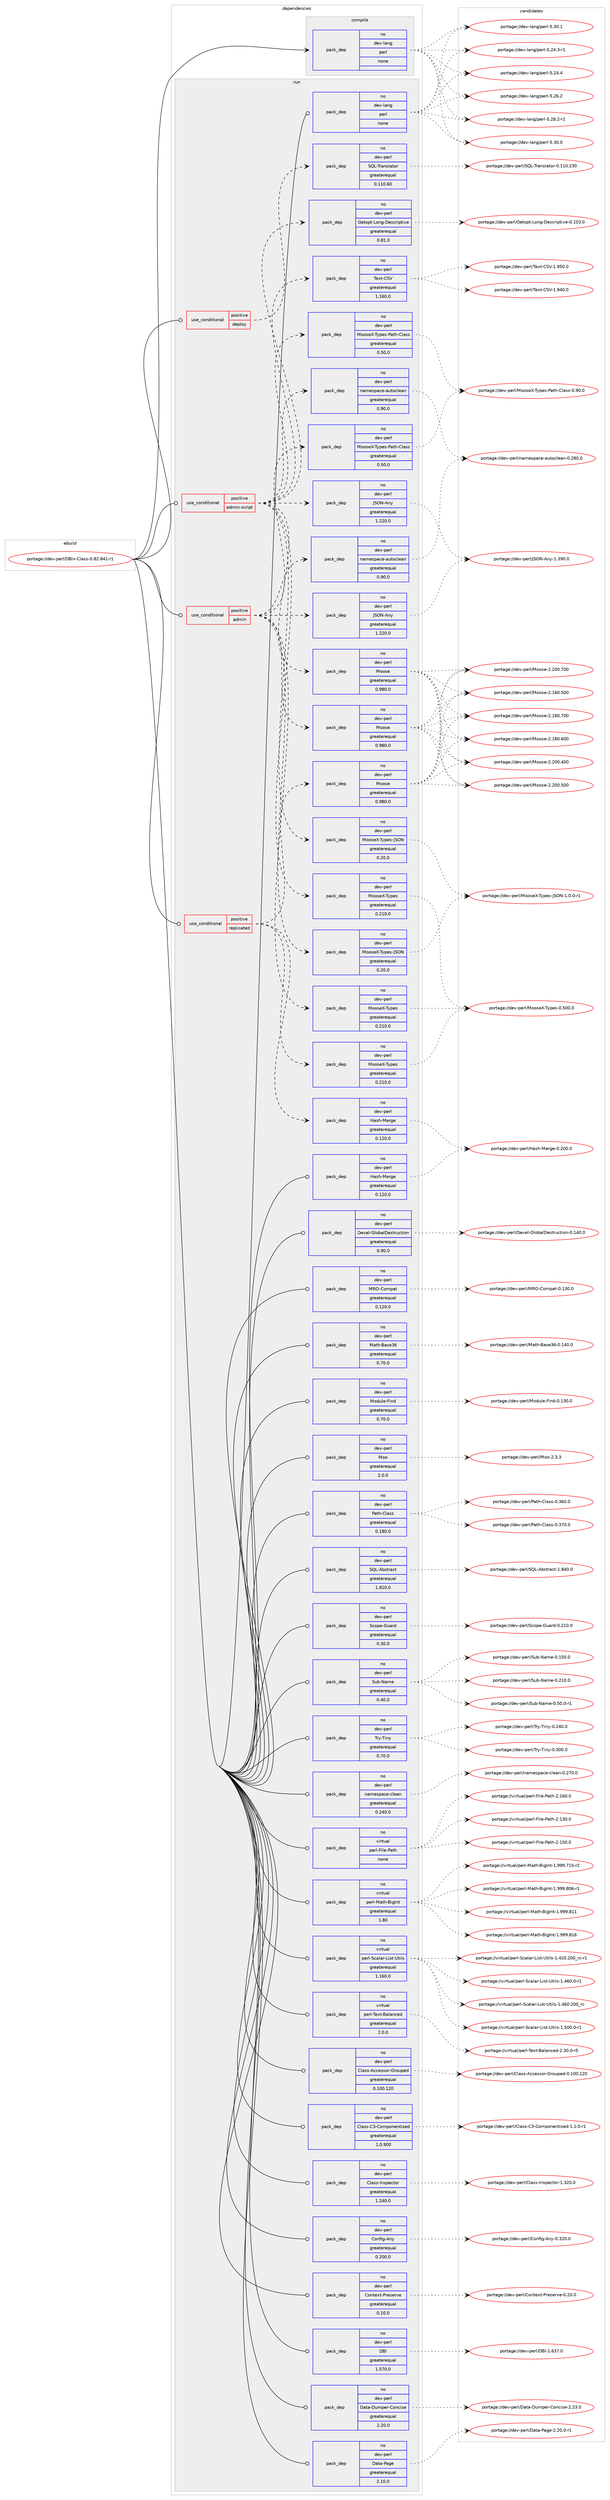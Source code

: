 digraph prolog {

# *************
# Graph options
# *************

newrank=true;
concentrate=true;
compound=true;
graph [rankdir=LR,fontname=Helvetica,fontsize=10,ranksep=1.5];#, ranksep=2.5, nodesep=0.2];
edge  [arrowhead=vee];
node  [fontname=Helvetica,fontsize=10];

# **********
# The ebuild
# **********

subgraph cluster_leftcol {
color=gray;
rank=same;
label=<<i>ebuild</i>>;
id [label="portage://dev-perl/DBIx-Class-0.82.841-r1", color=red, width=4, href="../dev-perl/DBIx-Class-0.82.841-r1.svg"];
}

# ****************
# The dependencies
# ****************

subgraph cluster_midcol {
color=gray;
label=<<i>dependencies</i>>;
subgraph cluster_compile {
fillcolor="#eeeeee";
style=filled;
label=<<i>compile</i>>;
subgraph pack84676 {
dependency110610 [label=<<TABLE BORDER="0" CELLBORDER="1" CELLSPACING="0" CELLPADDING="4" WIDTH="220"><TR><TD ROWSPAN="6" CELLPADDING="30">pack_dep</TD></TR><TR><TD WIDTH="110">no</TD></TR><TR><TD>dev-lang</TD></TR><TR><TD>perl</TD></TR><TR><TD>none</TD></TR><TR><TD></TD></TR></TABLE>>, shape=none, color=blue];
}
id:e -> dependency110610:w [weight=20,style="solid",arrowhead="vee"];
}
subgraph cluster_compileandrun {
fillcolor="#eeeeee";
style=filled;
label=<<i>compile and run</i>>;
}
subgraph cluster_run {
fillcolor="#eeeeee";
style=filled;
label=<<i>run</i>>;
subgraph cond22758 {
dependency110611 [label=<<TABLE BORDER="0" CELLBORDER="1" CELLSPACING="0" CELLPADDING="4"><TR><TD ROWSPAN="3" CELLPADDING="10">use_conditional</TD></TR><TR><TD>positive</TD></TR><TR><TD>admin</TD></TR></TABLE>>, shape=none, color=red];
subgraph pack84677 {
dependency110612 [label=<<TABLE BORDER="0" CELLBORDER="1" CELLSPACING="0" CELLPADDING="4" WIDTH="220"><TR><TD ROWSPAN="6" CELLPADDING="30">pack_dep</TD></TR><TR><TD WIDTH="110">no</TD></TR><TR><TD>dev-perl</TD></TR><TR><TD>Moose</TD></TR><TR><TD>greaterequal</TD></TR><TR><TD>0.980.0</TD></TR></TABLE>>, shape=none, color=blue];
}
dependency110611:e -> dependency110612:w [weight=20,style="dashed",arrowhead="vee"];
subgraph pack84678 {
dependency110613 [label=<<TABLE BORDER="0" CELLBORDER="1" CELLSPACING="0" CELLPADDING="4" WIDTH="220"><TR><TD ROWSPAN="6" CELLPADDING="30">pack_dep</TD></TR><TR><TD WIDTH="110">no</TD></TR><TR><TD>dev-perl</TD></TR><TR><TD>MooseX-Types</TD></TR><TR><TD>greaterequal</TD></TR><TR><TD>0.210.0</TD></TR></TABLE>>, shape=none, color=blue];
}
dependency110611:e -> dependency110613:w [weight=20,style="dashed",arrowhead="vee"];
subgraph pack84679 {
dependency110614 [label=<<TABLE BORDER="0" CELLBORDER="1" CELLSPACING="0" CELLPADDING="4" WIDTH="220"><TR><TD ROWSPAN="6" CELLPADDING="30">pack_dep</TD></TR><TR><TD WIDTH="110">no</TD></TR><TR><TD>dev-perl</TD></TR><TR><TD>JSON-Any</TD></TR><TR><TD>greaterequal</TD></TR><TR><TD>1.220.0</TD></TR></TABLE>>, shape=none, color=blue];
}
dependency110611:e -> dependency110614:w [weight=20,style="dashed",arrowhead="vee"];
subgraph pack84680 {
dependency110615 [label=<<TABLE BORDER="0" CELLBORDER="1" CELLSPACING="0" CELLPADDING="4" WIDTH="220"><TR><TD ROWSPAN="6" CELLPADDING="30">pack_dep</TD></TR><TR><TD WIDTH="110">no</TD></TR><TR><TD>dev-perl</TD></TR><TR><TD>MooseX-Types-JSON</TD></TR><TR><TD>greaterequal</TD></TR><TR><TD>0.20.0</TD></TR></TABLE>>, shape=none, color=blue];
}
dependency110611:e -> dependency110615:w [weight=20,style="dashed",arrowhead="vee"];
subgraph pack84681 {
dependency110616 [label=<<TABLE BORDER="0" CELLBORDER="1" CELLSPACING="0" CELLPADDING="4" WIDTH="220"><TR><TD ROWSPAN="6" CELLPADDING="30">pack_dep</TD></TR><TR><TD WIDTH="110">no</TD></TR><TR><TD>dev-perl</TD></TR><TR><TD>MooseX-Types-Path-Class</TD></TR><TR><TD>greaterequal</TD></TR><TR><TD>0.50.0</TD></TR></TABLE>>, shape=none, color=blue];
}
dependency110611:e -> dependency110616:w [weight=20,style="dashed",arrowhead="vee"];
subgraph pack84682 {
dependency110617 [label=<<TABLE BORDER="0" CELLBORDER="1" CELLSPACING="0" CELLPADDING="4" WIDTH="220"><TR><TD ROWSPAN="6" CELLPADDING="30">pack_dep</TD></TR><TR><TD WIDTH="110">no</TD></TR><TR><TD>dev-perl</TD></TR><TR><TD>namespace-autoclean</TD></TR><TR><TD>greaterequal</TD></TR><TR><TD>0.90.0</TD></TR></TABLE>>, shape=none, color=blue];
}
dependency110611:e -> dependency110617:w [weight=20,style="dashed",arrowhead="vee"];
}
id:e -> dependency110611:w [weight=20,style="solid",arrowhead="odot"];
subgraph cond22759 {
dependency110618 [label=<<TABLE BORDER="0" CELLBORDER="1" CELLSPACING="0" CELLPADDING="4"><TR><TD ROWSPAN="3" CELLPADDING="10">use_conditional</TD></TR><TR><TD>positive</TD></TR><TR><TD>admin-script</TD></TR></TABLE>>, shape=none, color=red];
subgraph pack84683 {
dependency110619 [label=<<TABLE BORDER="0" CELLBORDER="1" CELLSPACING="0" CELLPADDING="4" WIDTH="220"><TR><TD ROWSPAN="6" CELLPADDING="30">pack_dep</TD></TR><TR><TD WIDTH="110">no</TD></TR><TR><TD>dev-perl</TD></TR><TR><TD>Moose</TD></TR><TR><TD>greaterequal</TD></TR><TR><TD>0.980.0</TD></TR></TABLE>>, shape=none, color=blue];
}
dependency110618:e -> dependency110619:w [weight=20,style="dashed",arrowhead="vee"];
subgraph pack84684 {
dependency110620 [label=<<TABLE BORDER="0" CELLBORDER="1" CELLSPACING="0" CELLPADDING="4" WIDTH="220"><TR><TD ROWSPAN="6" CELLPADDING="30">pack_dep</TD></TR><TR><TD WIDTH="110">no</TD></TR><TR><TD>dev-perl</TD></TR><TR><TD>MooseX-Types</TD></TR><TR><TD>greaterequal</TD></TR><TR><TD>0.210.0</TD></TR></TABLE>>, shape=none, color=blue];
}
dependency110618:e -> dependency110620:w [weight=20,style="dashed",arrowhead="vee"];
subgraph pack84685 {
dependency110621 [label=<<TABLE BORDER="0" CELLBORDER="1" CELLSPACING="0" CELLPADDING="4" WIDTH="220"><TR><TD ROWSPAN="6" CELLPADDING="30">pack_dep</TD></TR><TR><TD WIDTH="110">no</TD></TR><TR><TD>dev-perl</TD></TR><TR><TD>JSON-Any</TD></TR><TR><TD>greaterequal</TD></TR><TR><TD>1.220.0</TD></TR></TABLE>>, shape=none, color=blue];
}
dependency110618:e -> dependency110621:w [weight=20,style="dashed",arrowhead="vee"];
subgraph pack84686 {
dependency110622 [label=<<TABLE BORDER="0" CELLBORDER="1" CELLSPACING="0" CELLPADDING="4" WIDTH="220"><TR><TD ROWSPAN="6" CELLPADDING="30">pack_dep</TD></TR><TR><TD WIDTH="110">no</TD></TR><TR><TD>dev-perl</TD></TR><TR><TD>MooseX-Types-JSON</TD></TR><TR><TD>greaterequal</TD></TR><TR><TD>0.20.0</TD></TR></TABLE>>, shape=none, color=blue];
}
dependency110618:e -> dependency110622:w [weight=20,style="dashed",arrowhead="vee"];
subgraph pack84687 {
dependency110623 [label=<<TABLE BORDER="0" CELLBORDER="1" CELLSPACING="0" CELLPADDING="4" WIDTH="220"><TR><TD ROWSPAN="6" CELLPADDING="30">pack_dep</TD></TR><TR><TD WIDTH="110">no</TD></TR><TR><TD>dev-perl</TD></TR><TR><TD>MooseX-Types-Path-Class</TD></TR><TR><TD>greaterequal</TD></TR><TR><TD>0.50.0</TD></TR></TABLE>>, shape=none, color=blue];
}
dependency110618:e -> dependency110623:w [weight=20,style="dashed",arrowhead="vee"];
subgraph pack84688 {
dependency110624 [label=<<TABLE BORDER="0" CELLBORDER="1" CELLSPACING="0" CELLPADDING="4" WIDTH="220"><TR><TD ROWSPAN="6" CELLPADDING="30">pack_dep</TD></TR><TR><TD WIDTH="110">no</TD></TR><TR><TD>dev-perl</TD></TR><TR><TD>namespace-autoclean</TD></TR><TR><TD>greaterequal</TD></TR><TR><TD>0.90.0</TD></TR></TABLE>>, shape=none, color=blue];
}
dependency110618:e -> dependency110624:w [weight=20,style="dashed",arrowhead="vee"];
subgraph pack84689 {
dependency110625 [label=<<TABLE BORDER="0" CELLBORDER="1" CELLSPACING="0" CELLPADDING="4" WIDTH="220"><TR><TD ROWSPAN="6" CELLPADDING="30">pack_dep</TD></TR><TR><TD WIDTH="110">no</TD></TR><TR><TD>dev-perl</TD></TR><TR><TD>Getopt-Long-Descriptive</TD></TR><TR><TD>greaterequal</TD></TR><TR><TD>0.81.0</TD></TR></TABLE>>, shape=none, color=blue];
}
dependency110618:e -> dependency110625:w [weight=20,style="dashed",arrowhead="vee"];
subgraph pack84690 {
dependency110626 [label=<<TABLE BORDER="0" CELLBORDER="1" CELLSPACING="0" CELLPADDING="4" WIDTH="220"><TR><TD ROWSPAN="6" CELLPADDING="30">pack_dep</TD></TR><TR><TD WIDTH="110">no</TD></TR><TR><TD>dev-perl</TD></TR><TR><TD>Text-CSV</TD></TR><TR><TD>greaterequal</TD></TR><TR><TD>1.160.0</TD></TR></TABLE>>, shape=none, color=blue];
}
dependency110618:e -> dependency110626:w [weight=20,style="dashed",arrowhead="vee"];
}
id:e -> dependency110618:w [weight=20,style="solid",arrowhead="odot"];
subgraph cond22760 {
dependency110627 [label=<<TABLE BORDER="0" CELLBORDER="1" CELLSPACING="0" CELLPADDING="4"><TR><TD ROWSPAN="3" CELLPADDING="10">use_conditional</TD></TR><TR><TD>positive</TD></TR><TR><TD>deploy</TD></TR></TABLE>>, shape=none, color=red];
subgraph pack84691 {
dependency110628 [label=<<TABLE BORDER="0" CELLBORDER="1" CELLSPACING="0" CELLPADDING="4" WIDTH="220"><TR><TD ROWSPAN="6" CELLPADDING="30">pack_dep</TD></TR><TR><TD WIDTH="110">no</TD></TR><TR><TD>dev-perl</TD></TR><TR><TD>SQL-Translator</TD></TR><TR><TD>greaterequal</TD></TR><TR><TD>0.110.60</TD></TR></TABLE>>, shape=none, color=blue];
}
dependency110627:e -> dependency110628:w [weight=20,style="dashed",arrowhead="vee"];
}
id:e -> dependency110627:w [weight=20,style="solid",arrowhead="odot"];
subgraph cond22761 {
dependency110629 [label=<<TABLE BORDER="0" CELLBORDER="1" CELLSPACING="0" CELLPADDING="4"><TR><TD ROWSPAN="3" CELLPADDING="10">use_conditional</TD></TR><TR><TD>positive</TD></TR><TR><TD>replicated</TD></TR></TABLE>>, shape=none, color=red];
subgraph pack84692 {
dependency110630 [label=<<TABLE BORDER="0" CELLBORDER="1" CELLSPACING="0" CELLPADDING="4" WIDTH="220"><TR><TD ROWSPAN="6" CELLPADDING="30">pack_dep</TD></TR><TR><TD WIDTH="110">no</TD></TR><TR><TD>dev-perl</TD></TR><TR><TD>Moose</TD></TR><TR><TD>greaterequal</TD></TR><TR><TD>0.980.0</TD></TR></TABLE>>, shape=none, color=blue];
}
dependency110629:e -> dependency110630:w [weight=20,style="dashed",arrowhead="vee"];
subgraph pack84693 {
dependency110631 [label=<<TABLE BORDER="0" CELLBORDER="1" CELLSPACING="0" CELLPADDING="4" WIDTH="220"><TR><TD ROWSPAN="6" CELLPADDING="30">pack_dep</TD></TR><TR><TD WIDTH="110">no</TD></TR><TR><TD>dev-perl</TD></TR><TR><TD>MooseX-Types</TD></TR><TR><TD>greaterequal</TD></TR><TR><TD>0.210.0</TD></TR></TABLE>>, shape=none, color=blue];
}
dependency110629:e -> dependency110631:w [weight=20,style="dashed",arrowhead="vee"];
subgraph pack84694 {
dependency110632 [label=<<TABLE BORDER="0" CELLBORDER="1" CELLSPACING="0" CELLPADDING="4" WIDTH="220"><TR><TD ROWSPAN="6" CELLPADDING="30">pack_dep</TD></TR><TR><TD WIDTH="110">no</TD></TR><TR><TD>dev-perl</TD></TR><TR><TD>Hash-Merge</TD></TR><TR><TD>greaterequal</TD></TR><TR><TD>0.120.0</TD></TR></TABLE>>, shape=none, color=blue];
}
dependency110629:e -> dependency110632:w [weight=20,style="dashed",arrowhead="vee"];
}
id:e -> dependency110629:w [weight=20,style="solid",arrowhead="odot"];
subgraph pack84695 {
dependency110633 [label=<<TABLE BORDER="0" CELLBORDER="1" CELLSPACING="0" CELLPADDING="4" WIDTH="220"><TR><TD ROWSPAN="6" CELLPADDING="30">pack_dep</TD></TR><TR><TD WIDTH="110">no</TD></TR><TR><TD>dev-lang</TD></TR><TR><TD>perl</TD></TR><TR><TD>none</TD></TR><TR><TD></TD></TR></TABLE>>, shape=none, color=blue];
}
id:e -> dependency110633:w [weight=20,style="solid",arrowhead="odot"];
subgraph pack84696 {
dependency110634 [label=<<TABLE BORDER="0" CELLBORDER="1" CELLSPACING="0" CELLPADDING="4" WIDTH="220"><TR><TD ROWSPAN="6" CELLPADDING="30">pack_dep</TD></TR><TR><TD WIDTH="110">no</TD></TR><TR><TD>dev-perl</TD></TR><TR><TD>Class-Accessor-Grouped</TD></TR><TR><TD>greaterequal</TD></TR><TR><TD>0.100.120</TD></TR></TABLE>>, shape=none, color=blue];
}
id:e -> dependency110634:w [weight=20,style="solid",arrowhead="odot"];
subgraph pack84697 {
dependency110635 [label=<<TABLE BORDER="0" CELLBORDER="1" CELLSPACING="0" CELLPADDING="4" WIDTH="220"><TR><TD ROWSPAN="6" CELLPADDING="30">pack_dep</TD></TR><TR><TD WIDTH="110">no</TD></TR><TR><TD>dev-perl</TD></TR><TR><TD>Class-C3-Componentised</TD></TR><TR><TD>greaterequal</TD></TR><TR><TD>1.0.900</TD></TR></TABLE>>, shape=none, color=blue];
}
id:e -> dependency110635:w [weight=20,style="solid",arrowhead="odot"];
subgraph pack84698 {
dependency110636 [label=<<TABLE BORDER="0" CELLBORDER="1" CELLSPACING="0" CELLPADDING="4" WIDTH="220"><TR><TD ROWSPAN="6" CELLPADDING="30">pack_dep</TD></TR><TR><TD WIDTH="110">no</TD></TR><TR><TD>dev-perl</TD></TR><TR><TD>Class-Inspector</TD></TR><TR><TD>greaterequal</TD></TR><TR><TD>1.240.0</TD></TR></TABLE>>, shape=none, color=blue];
}
id:e -> dependency110636:w [weight=20,style="solid",arrowhead="odot"];
subgraph pack84699 {
dependency110637 [label=<<TABLE BORDER="0" CELLBORDER="1" CELLSPACING="0" CELLPADDING="4" WIDTH="220"><TR><TD ROWSPAN="6" CELLPADDING="30">pack_dep</TD></TR><TR><TD WIDTH="110">no</TD></TR><TR><TD>dev-perl</TD></TR><TR><TD>Config-Any</TD></TR><TR><TD>greaterequal</TD></TR><TR><TD>0.200.0</TD></TR></TABLE>>, shape=none, color=blue];
}
id:e -> dependency110637:w [weight=20,style="solid",arrowhead="odot"];
subgraph pack84700 {
dependency110638 [label=<<TABLE BORDER="0" CELLBORDER="1" CELLSPACING="0" CELLPADDING="4" WIDTH="220"><TR><TD ROWSPAN="6" CELLPADDING="30">pack_dep</TD></TR><TR><TD WIDTH="110">no</TD></TR><TR><TD>dev-perl</TD></TR><TR><TD>Context-Preserve</TD></TR><TR><TD>greaterequal</TD></TR><TR><TD>0.10.0</TD></TR></TABLE>>, shape=none, color=blue];
}
id:e -> dependency110638:w [weight=20,style="solid",arrowhead="odot"];
subgraph pack84701 {
dependency110639 [label=<<TABLE BORDER="0" CELLBORDER="1" CELLSPACING="0" CELLPADDING="4" WIDTH="220"><TR><TD ROWSPAN="6" CELLPADDING="30">pack_dep</TD></TR><TR><TD WIDTH="110">no</TD></TR><TR><TD>dev-perl</TD></TR><TR><TD>DBI</TD></TR><TR><TD>greaterequal</TD></TR><TR><TD>1.570.0</TD></TR></TABLE>>, shape=none, color=blue];
}
id:e -> dependency110639:w [weight=20,style="solid",arrowhead="odot"];
subgraph pack84702 {
dependency110640 [label=<<TABLE BORDER="0" CELLBORDER="1" CELLSPACING="0" CELLPADDING="4" WIDTH="220"><TR><TD ROWSPAN="6" CELLPADDING="30">pack_dep</TD></TR><TR><TD WIDTH="110">no</TD></TR><TR><TD>dev-perl</TD></TR><TR><TD>Data-Dumper-Concise</TD></TR><TR><TD>greaterequal</TD></TR><TR><TD>2.20.0</TD></TR></TABLE>>, shape=none, color=blue];
}
id:e -> dependency110640:w [weight=20,style="solid",arrowhead="odot"];
subgraph pack84703 {
dependency110641 [label=<<TABLE BORDER="0" CELLBORDER="1" CELLSPACING="0" CELLPADDING="4" WIDTH="220"><TR><TD ROWSPAN="6" CELLPADDING="30">pack_dep</TD></TR><TR><TD WIDTH="110">no</TD></TR><TR><TD>dev-perl</TD></TR><TR><TD>Data-Page</TD></TR><TR><TD>greaterequal</TD></TR><TR><TD>2.10.0</TD></TR></TABLE>>, shape=none, color=blue];
}
id:e -> dependency110641:w [weight=20,style="solid",arrowhead="odot"];
subgraph pack84704 {
dependency110642 [label=<<TABLE BORDER="0" CELLBORDER="1" CELLSPACING="0" CELLPADDING="4" WIDTH="220"><TR><TD ROWSPAN="6" CELLPADDING="30">pack_dep</TD></TR><TR><TD WIDTH="110">no</TD></TR><TR><TD>dev-perl</TD></TR><TR><TD>Devel-GlobalDestruction</TD></TR><TR><TD>greaterequal</TD></TR><TR><TD>0.90.0</TD></TR></TABLE>>, shape=none, color=blue];
}
id:e -> dependency110642:w [weight=20,style="solid",arrowhead="odot"];
subgraph pack84705 {
dependency110643 [label=<<TABLE BORDER="0" CELLBORDER="1" CELLSPACING="0" CELLPADDING="4" WIDTH="220"><TR><TD ROWSPAN="6" CELLPADDING="30">pack_dep</TD></TR><TR><TD WIDTH="110">no</TD></TR><TR><TD>dev-perl</TD></TR><TR><TD>Hash-Merge</TD></TR><TR><TD>greaterequal</TD></TR><TR><TD>0.120.0</TD></TR></TABLE>>, shape=none, color=blue];
}
id:e -> dependency110643:w [weight=20,style="solid",arrowhead="odot"];
subgraph pack84706 {
dependency110644 [label=<<TABLE BORDER="0" CELLBORDER="1" CELLSPACING="0" CELLPADDING="4" WIDTH="220"><TR><TD ROWSPAN="6" CELLPADDING="30">pack_dep</TD></TR><TR><TD WIDTH="110">no</TD></TR><TR><TD>dev-perl</TD></TR><TR><TD>MRO-Compat</TD></TR><TR><TD>greaterequal</TD></TR><TR><TD>0.120.0</TD></TR></TABLE>>, shape=none, color=blue];
}
id:e -> dependency110644:w [weight=20,style="solid",arrowhead="odot"];
subgraph pack84707 {
dependency110645 [label=<<TABLE BORDER="0" CELLBORDER="1" CELLSPACING="0" CELLPADDING="4" WIDTH="220"><TR><TD ROWSPAN="6" CELLPADDING="30">pack_dep</TD></TR><TR><TD WIDTH="110">no</TD></TR><TR><TD>dev-perl</TD></TR><TR><TD>Math-Base36</TD></TR><TR><TD>greaterequal</TD></TR><TR><TD>0.70.0</TD></TR></TABLE>>, shape=none, color=blue];
}
id:e -> dependency110645:w [weight=20,style="solid",arrowhead="odot"];
subgraph pack84708 {
dependency110646 [label=<<TABLE BORDER="0" CELLBORDER="1" CELLSPACING="0" CELLPADDING="4" WIDTH="220"><TR><TD ROWSPAN="6" CELLPADDING="30">pack_dep</TD></TR><TR><TD WIDTH="110">no</TD></TR><TR><TD>dev-perl</TD></TR><TR><TD>Module-Find</TD></TR><TR><TD>greaterequal</TD></TR><TR><TD>0.70.0</TD></TR></TABLE>>, shape=none, color=blue];
}
id:e -> dependency110646:w [weight=20,style="solid",arrowhead="odot"];
subgraph pack84709 {
dependency110647 [label=<<TABLE BORDER="0" CELLBORDER="1" CELLSPACING="0" CELLPADDING="4" WIDTH="220"><TR><TD ROWSPAN="6" CELLPADDING="30">pack_dep</TD></TR><TR><TD WIDTH="110">no</TD></TR><TR><TD>dev-perl</TD></TR><TR><TD>Moo</TD></TR><TR><TD>greaterequal</TD></TR><TR><TD>2.0.0</TD></TR></TABLE>>, shape=none, color=blue];
}
id:e -> dependency110647:w [weight=20,style="solid",arrowhead="odot"];
subgraph pack84710 {
dependency110648 [label=<<TABLE BORDER="0" CELLBORDER="1" CELLSPACING="0" CELLPADDING="4" WIDTH="220"><TR><TD ROWSPAN="6" CELLPADDING="30">pack_dep</TD></TR><TR><TD WIDTH="110">no</TD></TR><TR><TD>dev-perl</TD></TR><TR><TD>Path-Class</TD></TR><TR><TD>greaterequal</TD></TR><TR><TD>0.180.0</TD></TR></TABLE>>, shape=none, color=blue];
}
id:e -> dependency110648:w [weight=20,style="solid",arrowhead="odot"];
subgraph pack84711 {
dependency110649 [label=<<TABLE BORDER="0" CELLBORDER="1" CELLSPACING="0" CELLPADDING="4" WIDTH="220"><TR><TD ROWSPAN="6" CELLPADDING="30">pack_dep</TD></TR><TR><TD WIDTH="110">no</TD></TR><TR><TD>dev-perl</TD></TR><TR><TD>SQL-Abstract</TD></TR><TR><TD>greaterequal</TD></TR><TR><TD>1.810.0</TD></TR></TABLE>>, shape=none, color=blue];
}
id:e -> dependency110649:w [weight=20,style="solid",arrowhead="odot"];
subgraph pack84712 {
dependency110650 [label=<<TABLE BORDER="0" CELLBORDER="1" CELLSPACING="0" CELLPADDING="4" WIDTH="220"><TR><TD ROWSPAN="6" CELLPADDING="30">pack_dep</TD></TR><TR><TD WIDTH="110">no</TD></TR><TR><TD>dev-perl</TD></TR><TR><TD>Scope-Guard</TD></TR><TR><TD>greaterequal</TD></TR><TR><TD>0.30.0</TD></TR></TABLE>>, shape=none, color=blue];
}
id:e -> dependency110650:w [weight=20,style="solid",arrowhead="odot"];
subgraph pack84713 {
dependency110651 [label=<<TABLE BORDER="0" CELLBORDER="1" CELLSPACING="0" CELLPADDING="4" WIDTH="220"><TR><TD ROWSPAN="6" CELLPADDING="30">pack_dep</TD></TR><TR><TD WIDTH="110">no</TD></TR><TR><TD>dev-perl</TD></TR><TR><TD>Sub-Name</TD></TR><TR><TD>greaterequal</TD></TR><TR><TD>0.40.0</TD></TR></TABLE>>, shape=none, color=blue];
}
id:e -> dependency110651:w [weight=20,style="solid",arrowhead="odot"];
subgraph pack84714 {
dependency110652 [label=<<TABLE BORDER="0" CELLBORDER="1" CELLSPACING="0" CELLPADDING="4" WIDTH="220"><TR><TD ROWSPAN="6" CELLPADDING="30">pack_dep</TD></TR><TR><TD WIDTH="110">no</TD></TR><TR><TD>dev-perl</TD></TR><TR><TD>Try-Tiny</TD></TR><TR><TD>greaterequal</TD></TR><TR><TD>0.70.0</TD></TR></TABLE>>, shape=none, color=blue];
}
id:e -> dependency110652:w [weight=20,style="solid",arrowhead="odot"];
subgraph pack84715 {
dependency110653 [label=<<TABLE BORDER="0" CELLBORDER="1" CELLSPACING="0" CELLPADDING="4" WIDTH="220"><TR><TD ROWSPAN="6" CELLPADDING="30">pack_dep</TD></TR><TR><TD WIDTH="110">no</TD></TR><TR><TD>dev-perl</TD></TR><TR><TD>namespace-clean</TD></TR><TR><TD>greaterequal</TD></TR><TR><TD>0.240.0</TD></TR></TABLE>>, shape=none, color=blue];
}
id:e -> dependency110653:w [weight=20,style="solid",arrowhead="odot"];
subgraph pack84716 {
dependency110654 [label=<<TABLE BORDER="0" CELLBORDER="1" CELLSPACING="0" CELLPADDING="4" WIDTH="220"><TR><TD ROWSPAN="6" CELLPADDING="30">pack_dep</TD></TR><TR><TD WIDTH="110">no</TD></TR><TR><TD>virtual</TD></TR><TR><TD>perl-File-Path</TD></TR><TR><TD>none</TD></TR><TR><TD></TD></TR></TABLE>>, shape=none, color=blue];
}
id:e -> dependency110654:w [weight=20,style="solid",arrowhead="odot"];
subgraph pack84717 {
dependency110655 [label=<<TABLE BORDER="0" CELLBORDER="1" CELLSPACING="0" CELLPADDING="4" WIDTH="220"><TR><TD ROWSPAN="6" CELLPADDING="30">pack_dep</TD></TR><TR><TD WIDTH="110">no</TD></TR><TR><TD>virtual</TD></TR><TR><TD>perl-Math-BigInt</TD></TR><TR><TD>greaterequal</TD></TR><TR><TD>1.80</TD></TR></TABLE>>, shape=none, color=blue];
}
id:e -> dependency110655:w [weight=20,style="solid",arrowhead="odot"];
subgraph pack84718 {
dependency110656 [label=<<TABLE BORDER="0" CELLBORDER="1" CELLSPACING="0" CELLPADDING="4" WIDTH="220"><TR><TD ROWSPAN="6" CELLPADDING="30">pack_dep</TD></TR><TR><TD WIDTH="110">no</TD></TR><TR><TD>virtual</TD></TR><TR><TD>perl-Scalar-List-Utils</TD></TR><TR><TD>greaterequal</TD></TR><TR><TD>1.160.0</TD></TR></TABLE>>, shape=none, color=blue];
}
id:e -> dependency110656:w [weight=20,style="solid",arrowhead="odot"];
subgraph pack84719 {
dependency110657 [label=<<TABLE BORDER="0" CELLBORDER="1" CELLSPACING="0" CELLPADDING="4" WIDTH="220"><TR><TD ROWSPAN="6" CELLPADDING="30">pack_dep</TD></TR><TR><TD WIDTH="110">no</TD></TR><TR><TD>virtual</TD></TR><TR><TD>perl-Text-Balanced</TD></TR><TR><TD>greaterequal</TD></TR><TR><TD>2.0.0</TD></TR></TABLE>>, shape=none, color=blue];
}
id:e -> dependency110657:w [weight=20,style="solid",arrowhead="odot"];
}
}

# **************
# The candidates
# **************

subgraph cluster_choices {
rank=same;
color=gray;
label=<<i>candidates</i>>;

subgraph choice84676 {
color=black;
nodesep=1;
choiceportage100101118451089711010347112101114108455346505246514511449 [label="portage://dev-lang/perl-5.24.3-r1", color=red, width=4,href="../dev-lang/perl-5.24.3-r1.svg"];
choiceportage10010111845108971101034711210111410845534650524652 [label="portage://dev-lang/perl-5.24.4", color=red, width=4,href="../dev-lang/perl-5.24.4.svg"];
choiceportage10010111845108971101034711210111410845534650544650 [label="portage://dev-lang/perl-5.26.2", color=red, width=4,href="../dev-lang/perl-5.26.2.svg"];
choiceportage100101118451089711010347112101114108455346505646504511449 [label="portage://dev-lang/perl-5.28.2-r1", color=red, width=4,href="../dev-lang/perl-5.28.2-r1.svg"];
choiceportage10010111845108971101034711210111410845534651484648 [label="portage://dev-lang/perl-5.30.0", color=red, width=4,href="../dev-lang/perl-5.30.0.svg"];
choiceportage10010111845108971101034711210111410845534651484649 [label="portage://dev-lang/perl-5.30.1", color=red, width=4,href="../dev-lang/perl-5.30.1.svg"];
dependency110610:e -> choiceportage100101118451089711010347112101114108455346505246514511449:w [style=dotted,weight="100"];
dependency110610:e -> choiceportage10010111845108971101034711210111410845534650524652:w [style=dotted,weight="100"];
dependency110610:e -> choiceportage10010111845108971101034711210111410845534650544650:w [style=dotted,weight="100"];
dependency110610:e -> choiceportage100101118451089711010347112101114108455346505646504511449:w [style=dotted,weight="100"];
dependency110610:e -> choiceportage10010111845108971101034711210111410845534651484648:w [style=dotted,weight="100"];
dependency110610:e -> choiceportage10010111845108971101034711210111410845534651484649:w [style=dotted,weight="100"];
}
subgraph choice84677 {
color=black;
nodesep=1;
choiceportage10010111845112101114108477711111111510145504649544846534848 [label="portage://dev-perl/Moose-2.160.500", color=red, width=4,href="../dev-perl/Moose-2.160.500.svg"];
choiceportage10010111845112101114108477711111111510145504649564846544848 [label="portage://dev-perl/Moose-2.180.600", color=red, width=4,href="../dev-perl/Moose-2.180.600.svg"];
choiceportage10010111845112101114108477711111111510145504649564846554848 [label="portage://dev-perl/Moose-2.180.700", color=red, width=4,href="../dev-perl/Moose-2.180.700.svg"];
choiceportage10010111845112101114108477711111111510145504650484846524848 [label="portage://dev-perl/Moose-2.200.400", color=red, width=4,href="../dev-perl/Moose-2.200.400.svg"];
choiceportage10010111845112101114108477711111111510145504650484846534848 [label="portage://dev-perl/Moose-2.200.500", color=red, width=4,href="../dev-perl/Moose-2.200.500.svg"];
choiceportage10010111845112101114108477711111111510145504650484846554848 [label="portage://dev-perl/Moose-2.200.700", color=red, width=4,href="../dev-perl/Moose-2.200.700.svg"];
dependency110612:e -> choiceportage10010111845112101114108477711111111510145504649544846534848:w [style=dotted,weight="100"];
dependency110612:e -> choiceportage10010111845112101114108477711111111510145504649564846544848:w [style=dotted,weight="100"];
dependency110612:e -> choiceportage10010111845112101114108477711111111510145504649564846554848:w [style=dotted,weight="100"];
dependency110612:e -> choiceportage10010111845112101114108477711111111510145504650484846524848:w [style=dotted,weight="100"];
dependency110612:e -> choiceportage10010111845112101114108477711111111510145504650484846534848:w [style=dotted,weight="100"];
dependency110612:e -> choiceportage10010111845112101114108477711111111510145504650484846554848:w [style=dotted,weight="100"];
}
subgraph choice84678 {
color=black;
nodesep=1;
choiceportage1001011184511210111410847771111111151018845841211121011154548465348484648 [label="portage://dev-perl/MooseX-Types-0.500.0", color=red, width=4,href="../dev-perl/MooseX-Types-0.500.0.svg"];
dependency110613:e -> choiceportage1001011184511210111410847771111111151018845841211121011154548465348484648:w [style=dotted,weight="100"];
}
subgraph choice84679 {
color=black;
nodesep=1;
choiceportage10010111845112101114108477483797845651101214549465157484648 [label="portage://dev-perl/JSON-Any-1.390.0", color=red, width=4,href="../dev-perl/JSON-Any-1.390.0.svg"];
dependency110614:e -> choiceportage10010111845112101114108477483797845651101214549465157484648:w [style=dotted,weight="100"];
}
subgraph choice84680 {
color=black;
nodesep=1;
choiceportage10010111845112101114108477711111111510188458412111210111545748379784549464846484511449 [label="portage://dev-perl/MooseX-Types-JSON-1.0.0-r1", color=red, width=4,href="../dev-perl/MooseX-Types-JSON-1.0.0-r1.svg"];
dependency110615:e -> choiceportage10010111845112101114108477711111111510188458412111210111545748379784549464846484511449:w [style=dotted,weight="100"];
}
subgraph choice84681 {
color=black;
nodesep=1;
choiceportage10010111845112101114108477711111111510188458412111210111545809711610445671089711511545484657484648 [label="portage://dev-perl/MooseX-Types-Path-Class-0.90.0", color=red, width=4,href="../dev-perl/MooseX-Types-Path-Class-0.90.0.svg"];
dependency110616:e -> choiceportage10010111845112101114108477711111111510188458412111210111545809711610445671089711511545484657484648:w [style=dotted,weight="100"];
}
subgraph choice84682 {
color=black;
nodesep=1;
choiceportage1001011184511210111410847110971091011151129799101459711711611199108101971104548465056484648 [label="portage://dev-perl/namespace-autoclean-0.280.0", color=red, width=4,href="../dev-perl/namespace-autoclean-0.280.0.svg"];
dependency110617:e -> choiceportage1001011184511210111410847110971091011151129799101459711711611199108101971104548465056484648:w [style=dotted,weight="100"];
}
subgraph choice84683 {
color=black;
nodesep=1;
choiceportage10010111845112101114108477711111111510145504649544846534848 [label="portage://dev-perl/Moose-2.160.500", color=red, width=4,href="../dev-perl/Moose-2.160.500.svg"];
choiceportage10010111845112101114108477711111111510145504649564846544848 [label="portage://dev-perl/Moose-2.180.600", color=red, width=4,href="../dev-perl/Moose-2.180.600.svg"];
choiceportage10010111845112101114108477711111111510145504649564846554848 [label="portage://dev-perl/Moose-2.180.700", color=red, width=4,href="../dev-perl/Moose-2.180.700.svg"];
choiceportage10010111845112101114108477711111111510145504650484846524848 [label="portage://dev-perl/Moose-2.200.400", color=red, width=4,href="../dev-perl/Moose-2.200.400.svg"];
choiceportage10010111845112101114108477711111111510145504650484846534848 [label="portage://dev-perl/Moose-2.200.500", color=red, width=4,href="../dev-perl/Moose-2.200.500.svg"];
choiceportage10010111845112101114108477711111111510145504650484846554848 [label="portage://dev-perl/Moose-2.200.700", color=red, width=4,href="../dev-perl/Moose-2.200.700.svg"];
dependency110619:e -> choiceportage10010111845112101114108477711111111510145504649544846534848:w [style=dotted,weight="100"];
dependency110619:e -> choiceportage10010111845112101114108477711111111510145504649564846544848:w [style=dotted,weight="100"];
dependency110619:e -> choiceportage10010111845112101114108477711111111510145504649564846554848:w [style=dotted,weight="100"];
dependency110619:e -> choiceportage10010111845112101114108477711111111510145504650484846524848:w [style=dotted,weight="100"];
dependency110619:e -> choiceportage10010111845112101114108477711111111510145504650484846534848:w [style=dotted,weight="100"];
dependency110619:e -> choiceportage10010111845112101114108477711111111510145504650484846554848:w [style=dotted,weight="100"];
}
subgraph choice84684 {
color=black;
nodesep=1;
choiceportage1001011184511210111410847771111111151018845841211121011154548465348484648 [label="portage://dev-perl/MooseX-Types-0.500.0", color=red, width=4,href="../dev-perl/MooseX-Types-0.500.0.svg"];
dependency110620:e -> choiceportage1001011184511210111410847771111111151018845841211121011154548465348484648:w [style=dotted,weight="100"];
}
subgraph choice84685 {
color=black;
nodesep=1;
choiceportage10010111845112101114108477483797845651101214549465157484648 [label="portage://dev-perl/JSON-Any-1.390.0", color=red, width=4,href="../dev-perl/JSON-Any-1.390.0.svg"];
dependency110621:e -> choiceportage10010111845112101114108477483797845651101214549465157484648:w [style=dotted,weight="100"];
}
subgraph choice84686 {
color=black;
nodesep=1;
choiceportage10010111845112101114108477711111111510188458412111210111545748379784549464846484511449 [label="portage://dev-perl/MooseX-Types-JSON-1.0.0-r1", color=red, width=4,href="../dev-perl/MooseX-Types-JSON-1.0.0-r1.svg"];
dependency110622:e -> choiceportage10010111845112101114108477711111111510188458412111210111545748379784549464846484511449:w [style=dotted,weight="100"];
}
subgraph choice84687 {
color=black;
nodesep=1;
choiceportage10010111845112101114108477711111111510188458412111210111545809711610445671089711511545484657484648 [label="portage://dev-perl/MooseX-Types-Path-Class-0.90.0", color=red, width=4,href="../dev-perl/MooseX-Types-Path-Class-0.90.0.svg"];
dependency110623:e -> choiceportage10010111845112101114108477711111111510188458412111210111545809711610445671089711511545484657484648:w [style=dotted,weight="100"];
}
subgraph choice84688 {
color=black;
nodesep=1;
choiceportage1001011184511210111410847110971091011151129799101459711711611199108101971104548465056484648 [label="portage://dev-perl/namespace-autoclean-0.280.0", color=red, width=4,href="../dev-perl/namespace-autoclean-0.280.0.svg"];
dependency110624:e -> choiceportage1001011184511210111410847110971091011151129799101459711711611199108101971104548465056484648:w [style=dotted,weight="100"];
}
subgraph choice84689 {
color=black;
nodesep=1;
choiceportage10010111845112101114108477110111611111211645761111101034568101115991141051121161051181014548464948514648 [label="portage://dev-perl/Getopt-Long-Descriptive-0.103.0", color=red, width=4,href="../dev-perl/Getopt-Long-Descriptive-0.103.0.svg"];
dependency110625:e -> choiceportage10010111845112101114108477110111611111211645761111101034568101115991141051121161051181014548464948514648:w [style=dotted,weight="100"];
}
subgraph choice84690 {
color=black;
nodesep=1;
choiceportage100101118451121011141084784101120116456783864549465752484648 [label="portage://dev-perl/Text-CSV-1.940.0", color=red, width=4,href="../dev-perl/Text-CSV-1.940.0.svg"];
choiceportage100101118451121011141084784101120116456783864549465753484648 [label="portage://dev-perl/Text-CSV-1.950.0", color=red, width=4,href="../dev-perl/Text-CSV-1.950.0.svg"];
dependency110626:e -> choiceportage100101118451121011141084784101120116456783864549465752484648:w [style=dotted,weight="100"];
dependency110626:e -> choiceportage100101118451121011141084784101120116456783864549465753484648:w [style=dotted,weight="100"];
}
subgraph choice84691 {
color=black;
nodesep=1;
choiceportage10010111845112101114108478381764584114971101151089711611111445484649494846505148 [label="portage://dev-perl/SQL-Translator-0.110.230", color=red, width=4,href="../dev-perl/SQL-Translator-0.110.230.svg"];
dependency110628:e -> choiceportage10010111845112101114108478381764584114971101151089711611111445484649494846505148:w [style=dotted,weight="100"];
}
subgraph choice84692 {
color=black;
nodesep=1;
choiceportage10010111845112101114108477711111111510145504649544846534848 [label="portage://dev-perl/Moose-2.160.500", color=red, width=4,href="../dev-perl/Moose-2.160.500.svg"];
choiceportage10010111845112101114108477711111111510145504649564846544848 [label="portage://dev-perl/Moose-2.180.600", color=red, width=4,href="../dev-perl/Moose-2.180.600.svg"];
choiceportage10010111845112101114108477711111111510145504649564846554848 [label="portage://dev-perl/Moose-2.180.700", color=red, width=4,href="../dev-perl/Moose-2.180.700.svg"];
choiceportage10010111845112101114108477711111111510145504650484846524848 [label="portage://dev-perl/Moose-2.200.400", color=red, width=4,href="../dev-perl/Moose-2.200.400.svg"];
choiceportage10010111845112101114108477711111111510145504650484846534848 [label="portage://dev-perl/Moose-2.200.500", color=red, width=4,href="../dev-perl/Moose-2.200.500.svg"];
choiceportage10010111845112101114108477711111111510145504650484846554848 [label="portage://dev-perl/Moose-2.200.700", color=red, width=4,href="../dev-perl/Moose-2.200.700.svg"];
dependency110630:e -> choiceportage10010111845112101114108477711111111510145504649544846534848:w [style=dotted,weight="100"];
dependency110630:e -> choiceportage10010111845112101114108477711111111510145504649564846544848:w [style=dotted,weight="100"];
dependency110630:e -> choiceportage10010111845112101114108477711111111510145504649564846554848:w [style=dotted,weight="100"];
dependency110630:e -> choiceportage10010111845112101114108477711111111510145504650484846524848:w [style=dotted,weight="100"];
dependency110630:e -> choiceportage10010111845112101114108477711111111510145504650484846534848:w [style=dotted,weight="100"];
dependency110630:e -> choiceportage10010111845112101114108477711111111510145504650484846554848:w [style=dotted,weight="100"];
}
subgraph choice84693 {
color=black;
nodesep=1;
choiceportage1001011184511210111410847771111111151018845841211121011154548465348484648 [label="portage://dev-perl/MooseX-Types-0.500.0", color=red, width=4,href="../dev-perl/MooseX-Types-0.500.0.svg"];
dependency110631:e -> choiceportage1001011184511210111410847771111111151018845841211121011154548465348484648:w [style=dotted,weight="100"];
}
subgraph choice84694 {
color=black;
nodesep=1;
choiceportage1001011184511210111410847729711510445771011141031014548465048484648 [label="portage://dev-perl/Hash-Merge-0.200.0", color=red, width=4,href="../dev-perl/Hash-Merge-0.200.0.svg"];
dependency110632:e -> choiceportage1001011184511210111410847729711510445771011141031014548465048484648:w [style=dotted,weight="100"];
}
subgraph choice84695 {
color=black;
nodesep=1;
choiceportage100101118451089711010347112101114108455346505246514511449 [label="portage://dev-lang/perl-5.24.3-r1", color=red, width=4,href="../dev-lang/perl-5.24.3-r1.svg"];
choiceportage10010111845108971101034711210111410845534650524652 [label="portage://dev-lang/perl-5.24.4", color=red, width=4,href="../dev-lang/perl-5.24.4.svg"];
choiceportage10010111845108971101034711210111410845534650544650 [label="portage://dev-lang/perl-5.26.2", color=red, width=4,href="../dev-lang/perl-5.26.2.svg"];
choiceportage100101118451089711010347112101114108455346505646504511449 [label="portage://dev-lang/perl-5.28.2-r1", color=red, width=4,href="../dev-lang/perl-5.28.2-r1.svg"];
choiceportage10010111845108971101034711210111410845534651484648 [label="portage://dev-lang/perl-5.30.0", color=red, width=4,href="../dev-lang/perl-5.30.0.svg"];
choiceportage10010111845108971101034711210111410845534651484649 [label="portage://dev-lang/perl-5.30.1", color=red, width=4,href="../dev-lang/perl-5.30.1.svg"];
dependency110633:e -> choiceportage100101118451089711010347112101114108455346505246514511449:w [style=dotted,weight="100"];
dependency110633:e -> choiceportage10010111845108971101034711210111410845534650524652:w [style=dotted,weight="100"];
dependency110633:e -> choiceportage10010111845108971101034711210111410845534650544650:w [style=dotted,weight="100"];
dependency110633:e -> choiceportage100101118451089711010347112101114108455346505646504511449:w [style=dotted,weight="100"];
dependency110633:e -> choiceportage10010111845108971101034711210111410845534651484648:w [style=dotted,weight="100"];
dependency110633:e -> choiceportage10010111845108971101034711210111410845534651484649:w [style=dotted,weight="100"];
}
subgraph choice84696 {
color=black;
nodesep=1;
choiceportage1001011184511210111410847671089711511545659999101115115111114457111411111711210110045484649484846495048 [label="portage://dev-perl/Class-Accessor-Grouped-0.100.120", color=red, width=4,href="../dev-perl/Class-Accessor-Grouped-0.100.120.svg"];
dependency110634:e -> choiceportage1001011184511210111410847671089711511545659999101115115111114457111411111711210110045484649484846495048:w [style=dotted,weight="100"];
}
subgraph choice84697 {
color=black;
nodesep=1;
choiceportage1001011184511210111410847671089711511545675145671111091121111101011101161051151011004549464946484511449 [label="portage://dev-perl/Class-C3-Componentised-1.1.0-r1", color=red, width=4,href="../dev-perl/Class-C3-Componentised-1.1.0-r1.svg"];
dependency110635:e -> choiceportage1001011184511210111410847671089711511545675145671111091121111101011101161051151011004549464946484511449:w [style=dotted,weight="100"];
}
subgraph choice84698 {
color=black;
nodesep=1;
choiceportage100101118451121011141084767108971151154573110115112101991161111144549465150484648 [label="portage://dev-perl/Class-Inspector-1.320.0", color=red, width=4,href="../dev-perl/Class-Inspector-1.320.0.svg"];
dependency110636:e -> choiceportage100101118451121011141084767108971151154573110115112101991161111144549465150484648:w [style=dotted,weight="100"];
}
subgraph choice84699 {
color=black;
nodesep=1;
choiceportage10010111845112101114108476711111010210510345651101214548465150484648 [label="portage://dev-perl/Config-Any-0.320.0", color=red, width=4,href="../dev-perl/Config-Any-0.320.0.svg"];
dependency110637:e -> choiceportage10010111845112101114108476711111010210510345651101214548465150484648:w [style=dotted,weight="100"];
}
subgraph choice84700 {
color=black;
nodesep=1;
choiceportage100101118451121011141084767111110116101120116458011410111510111411810145484650484648 [label="portage://dev-perl/Context-Preserve-0.20.0", color=red, width=4,href="../dev-perl/Context-Preserve-0.20.0.svg"];
dependency110638:e -> choiceportage100101118451121011141084767111110116101120116458011410111510111411810145484650484648:w [style=dotted,weight="100"];
}
subgraph choice84701 {
color=black;
nodesep=1;
choiceportage10010111845112101114108476866734549465451554648 [label="portage://dev-perl/DBI-1.637.0", color=red, width=4,href="../dev-perl/DBI-1.637.0.svg"];
dependency110639:e -> choiceportage10010111845112101114108476866734549465451554648:w [style=dotted,weight="100"];
}
subgraph choice84702 {
color=black;
nodesep=1;
choiceportage1001011184511210111410847689711697456811710911210111445671111109910511510145504650514648 [label="portage://dev-perl/Data-Dumper-Concise-2.23.0", color=red, width=4,href="../dev-perl/Data-Dumper-Concise-2.23.0.svg"];
dependency110640:e -> choiceportage1001011184511210111410847689711697456811710911210111445671111109910511510145504650514648:w [style=dotted,weight="100"];
}
subgraph choice84703 {
color=black;
nodesep=1;
choiceportage1001011184511210111410847689711697458097103101455046504846484511449 [label="portage://dev-perl/Data-Page-2.20.0-r1", color=red, width=4,href="../dev-perl/Data-Page-2.20.0-r1.svg"];
dependency110641:e -> choiceportage1001011184511210111410847689711697458097103101455046504846484511449:w [style=dotted,weight="100"];
}
subgraph choice84704 {
color=black;
nodesep=1;
choiceportage1001011184511210111410847681011181011084571108111989710868101115116114117991161051111104548464952484648 [label="portage://dev-perl/Devel-GlobalDestruction-0.140.0", color=red, width=4,href="../dev-perl/Devel-GlobalDestruction-0.140.0.svg"];
dependency110642:e -> choiceportage1001011184511210111410847681011181011084571108111989710868101115116114117991161051111104548464952484648:w [style=dotted,weight="100"];
}
subgraph choice84705 {
color=black;
nodesep=1;
choiceportage1001011184511210111410847729711510445771011141031014548465048484648 [label="portage://dev-perl/Hash-Merge-0.200.0", color=red, width=4,href="../dev-perl/Hash-Merge-0.200.0.svg"];
dependency110643:e -> choiceportage1001011184511210111410847729711510445771011141031014548465048484648:w [style=dotted,weight="100"];
}
subgraph choice84706 {
color=black;
nodesep=1;
choiceportage10010111845112101114108477782794567111109112971164548464951484648 [label="portage://dev-perl/MRO-Compat-0.130.0", color=red, width=4,href="../dev-perl/MRO-Compat-0.130.0.svg"];
dependency110644:e -> choiceportage10010111845112101114108477782794567111109112971164548464951484648:w [style=dotted,weight="100"];
}
subgraph choice84707 {
color=black;
nodesep=1;
choiceportage1001011184511210111410847779711610445669711510151544548464952484648 [label="portage://dev-perl/Math-Base36-0.140.0", color=red, width=4,href="../dev-perl/Math-Base36-0.140.0.svg"];
dependency110645:e -> choiceportage1001011184511210111410847779711610445669711510151544548464952484648:w [style=dotted,weight="100"];
}
subgraph choice84708 {
color=black;
nodesep=1;
choiceportage10010111845112101114108477711110011710810145701051101004548464951484648 [label="portage://dev-perl/Module-Find-0.130.0", color=red, width=4,href="../dev-perl/Module-Find-0.130.0.svg"];
dependency110646:e -> choiceportage10010111845112101114108477711110011710810145701051101004548464951484648:w [style=dotted,weight="100"];
}
subgraph choice84709 {
color=black;
nodesep=1;
choiceportage100101118451121011141084777111111455046514651 [label="portage://dev-perl/Moo-2.3.3", color=red, width=4,href="../dev-perl/Moo-2.3.3.svg"];
dependency110647:e -> choiceportage100101118451121011141084777111111455046514651:w [style=dotted,weight="100"];
}
subgraph choice84710 {
color=black;
nodesep=1;
choiceportage100101118451121011141084780971161044567108971151154548465154484648 [label="portage://dev-perl/Path-Class-0.360.0", color=red, width=4,href="../dev-perl/Path-Class-0.360.0.svg"];
choiceportage100101118451121011141084780971161044567108971151154548465155484648 [label="portage://dev-perl/Path-Class-0.370.0", color=red, width=4,href="../dev-perl/Path-Class-0.370.0.svg"];
dependency110648:e -> choiceportage100101118451121011141084780971161044567108971151154548465154484648:w [style=dotted,weight="100"];
dependency110648:e -> choiceportage100101118451121011141084780971161044567108971151154548465155484648:w [style=dotted,weight="100"];
}
subgraph choice84711 {
color=black;
nodesep=1;
choiceportage100101118451121011141084783817645659811511611497991164549465652484648 [label="portage://dev-perl/SQL-Abstract-1.840.0", color=red, width=4,href="../dev-perl/SQL-Abstract-1.840.0.svg"];
dependency110649:e -> choiceportage100101118451121011141084783817645659811511611497991164549465652484648:w [style=dotted,weight="100"];
}
subgraph choice84712 {
color=black;
nodesep=1;
choiceportage100101118451121011141084783991111121014571117971141004548465049484648 [label="portage://dev-perl/Scope-Guard-0.210.0", color=red, width=4,href="../dev-perl/Scope-Guard-0.210.0.svg"];
dependency110650:e -> choiceportage100101118451121011141084783991111121014571117971141004548465049484648:w [style=dotted,weight="100"];
}
subgraph choice84713 {
color=black;
nodesep=1;
choiceportage100101118451121011141084783117984578971091014548464953484648 [label="portage://dev-perl/Sub-Name-0.150.0", color=red, width=4,href="../dev-perl/Sub-Name-0.150.0.svg"];
choiceportage100101118451121011141084783117984578971091014548465049484648 [label="portage://dev-perl/Sub-Name-0.210.0", color=red, width=4,href="../dev-perl/Sub-Name-0.210.0.svg"];
choiceportage10010111845112101114108478311798457897109101454846534846484511449 [label="portage://dev-perl/Sub-Name-0.50.0-r1", color=red, width=4,href="../dev-perl/Sub-Name-0.50.0-r1.svg"];
dependency110651:e -> choiceportage100101118451121011141084783117984578971091014548464953484648:w [style=dotted,weight="100"];
dependency110651:e -> choiceportage100101118451121011141084783117984578971091014548465049484648:w [style=dotted,weight="100"];
dependency110651:e -> choiceportage10010111845112101114108478311798457897109101454846534846484511449:w [style=dotted,weight="100"];
}
subgraph choice84714 {
color=black;
nodesep=1;
choiceportage10010111845112101114108478411412145841051101214548465052484648 [label="portage://dev-perl/Try-Tiny-0.240.0", color=red, width=4,href="../dev-perl/Try-Tiny-0.240.0.svg"];
choiceportage10010111845112101114108478411412145841051101214548465148484648 [label="portage://dev-perl/Try-Tiny-0.300.0", color=red, width=4,href="../dev-perl/Try-Tiny-0.300.0.svg"];
dependency110652:e -> choiceportage10010111845112101114108478411412145841051101214548465052484648:w [style=dotted,weight="100"];
dependency110652:e -> choiceportage10010111845112101114108478411412145841051101214548465148484648:w [style=dotted,weight="100"];
}
subgraph choice84715 {
color=black;
nodesep=1;
choiceportage10010111845112101114108471109710910111511297991014599108101971104548465055484648 [label="portage://dev-perl/namespace-clean-0.270.0", color=red, width=4,href="../dev-perl/namespace-clean-0.270.0.svg"];
dependency110653:e -> choiceportage10010111845112101114108471109710910111511297991014599108101971104548465055484648:w [style=dotted,weight="100"];
}
subgraph choice84716 {
color=black;
nodesep=1;
choiceportage118105114116117971084711210111410845701051081014580971161044550464951484648 [label="portage://virtual/perl-File-Path-2.130.0", color=red, width=4,href="../virtual/perl-File-Path-2.130.0.svg"];
choiceportage118105114116117971084711210111410845701051081014580971161044550464953484648 [label="portage://virtual/perl-File-Path-2.150.0", color=red, width=4,href="../virtual/perl-File-Path-2.150.0.svg"];
choiceportage118105114116117971084711210111410845701051081014580971161044550464954484648 [label="portage://virtual/perl-File-Path-2.160.0", color=red, width=4,href="../virtual/perl-File-Path-2.160.0.svg"];
dependency110654:e -> choiceportage118105114116117971084711210111410845701051081014580971161044550464951484648:w [style=dotted,weight="100"];
dependency110654:e -> choiceportage118105114116117971084711210111410845701051081014580971161044550464953484648:w [style=dotted,weight="100"];
dependency110654:e -> choiceportage118105114116117971084711210111410845701051081014580971161044550464954484648:w [style=dotted,weight="100"];
}
subgraph choice84717 {
color=black;
nodesep=1;
choiceportage1181051141161179710847112101114108457797116104456610510373110116454946575757465549534511450 [label="portage://virtual/perl-Math-BigInt-1.999.715-r2", color=red, width=4,href="../virtual/perl-Math-BigInt-1.999.715-r2.svg"];
choiceportage1181051141161179710847112101114108457797116104456610510373110116454946575757465648544511449 [label="portage://virtual/perl-Math-BigInt-1.999.806-r1", color=red, width=4,href="../virtual/perl-Math-BigInt-1.999.806-r1.svg"];
choiceportage118105114116117971084711210111410845779711610445661051037311011645494657575746564949 [label="portage://virtual/perl-Math-BigInt-1.999.811", color=red, width=4,href="../virtual/perl-Math-BigInt-1.999.811.svg"];
choiceportage118105114116117971084711210111410845779711610445661051037311011645494657575746564954 [label="portage://virtual/perl-Math-BigInt-1.999.816", color=red, width=4,href="../virtual/perl-Math-BigInt-1.999.816.svg"];
dependency110655:e -> choiceportage1181051141161179710847112101114108457797116104456610510373110116454946575757465549534511450:w [style=dotted,weight="100"];
dependency110655:e -> choiceportage1181051141161179710847112101114108457797116104456610510373110116454946575757465648544511449:w [style=dotted,weight="100"];
dependency110655:e -> choiceportage118105114116117971084711210111410845779711610445661051037311011645494657575746564949:w [style=dotted,weight="100"];
dependency110655:e -> choiceportage118105114116117971084711210111410845779711610445661051037311011645494657575746564954:w [style=dotted,weight="100"];
}
subgraph choice84718 {
color=black;
nodesep=1;
choiceportage11810511411611797108471121011141084583999710897114457610511511645851161051081154549465250484650484895114994511449 [label="portage://virtual/perl-Scalar-List-Utils-1.420.200_rc-r1", color=red, width=4,href="../virtual/perl-Scalar-List-Utils-1.420.200_rc-r1.svg"];
choiceportage118105114116117971084711210111410845839997108971144576105115116458511610510811545494652544846484511449 [label="portage://virtual/perl-Scalar-List-Utils-1.460.0-r1", color=red, width=4,href="../virtual/perl-Scalar-List-Utils-1.460.0-r1.svg"];
choiceportage1181051141161179710847112101114108458399971089711445761051151164585116105108115454946525448465048489511499 [label="portage://virtual/perl-Scalar-List-Utils-1.460.200_rc", color=red, width=4,href="../virtual/perl-Scalar-List-Utils-1.460.200_rc.svg"];
choiceportage118105114116117971084711210111410845839997108971144576105115116458511610510811545494653484846484511449 [label="portage://virtual/perl-Scalar-List-Utils-1.500.0-r1", color=red, width=4,href="../virtual/perl-Scalar-List-Utils-1.500.0-r1.svg"];
dependency110656:e -> choiceportage11810511411611797108471121011141084583999710897114457610511511645851161051081154549465250484650484895114994511449:w [style=dotted,weight="100"];
dependency110656:e -> choiceportage118105114116117971084711210111410845839997108971144576105115116458511610510811545494652544846484511449:w [style=dotted,weight="100"];
dependency110656:e -> choiceportage1181051141161179710847112101114108458399971089711445761051151164585116105108115454946525448465048489511499:w [style=dotted,weight="100"];
dependency110656:e -> choiceportage118105114116117971084711210111410845839997108971144576105115116458511610510811545494653484846484511449:w [style=dotted,weight="100"];
}
subgraph choice84719 {
color=black;
nodesep=1;
choiceportage118105114116117971084711210111410845841011201164566971089711099101100455046514846484511453 [label="portage://virtual/perl-Text-Balanced-2.30.0-r5", color=red, width=4,href="../virtual/perl-Text-Balanced-2.30.0-r5.svg"];
dependency110657:e -> choiceportage118105114116117971084711210111410845841011201164566971089711099101100455046514846484511453:w [style=dotted,weight="100"];
}
}

}
